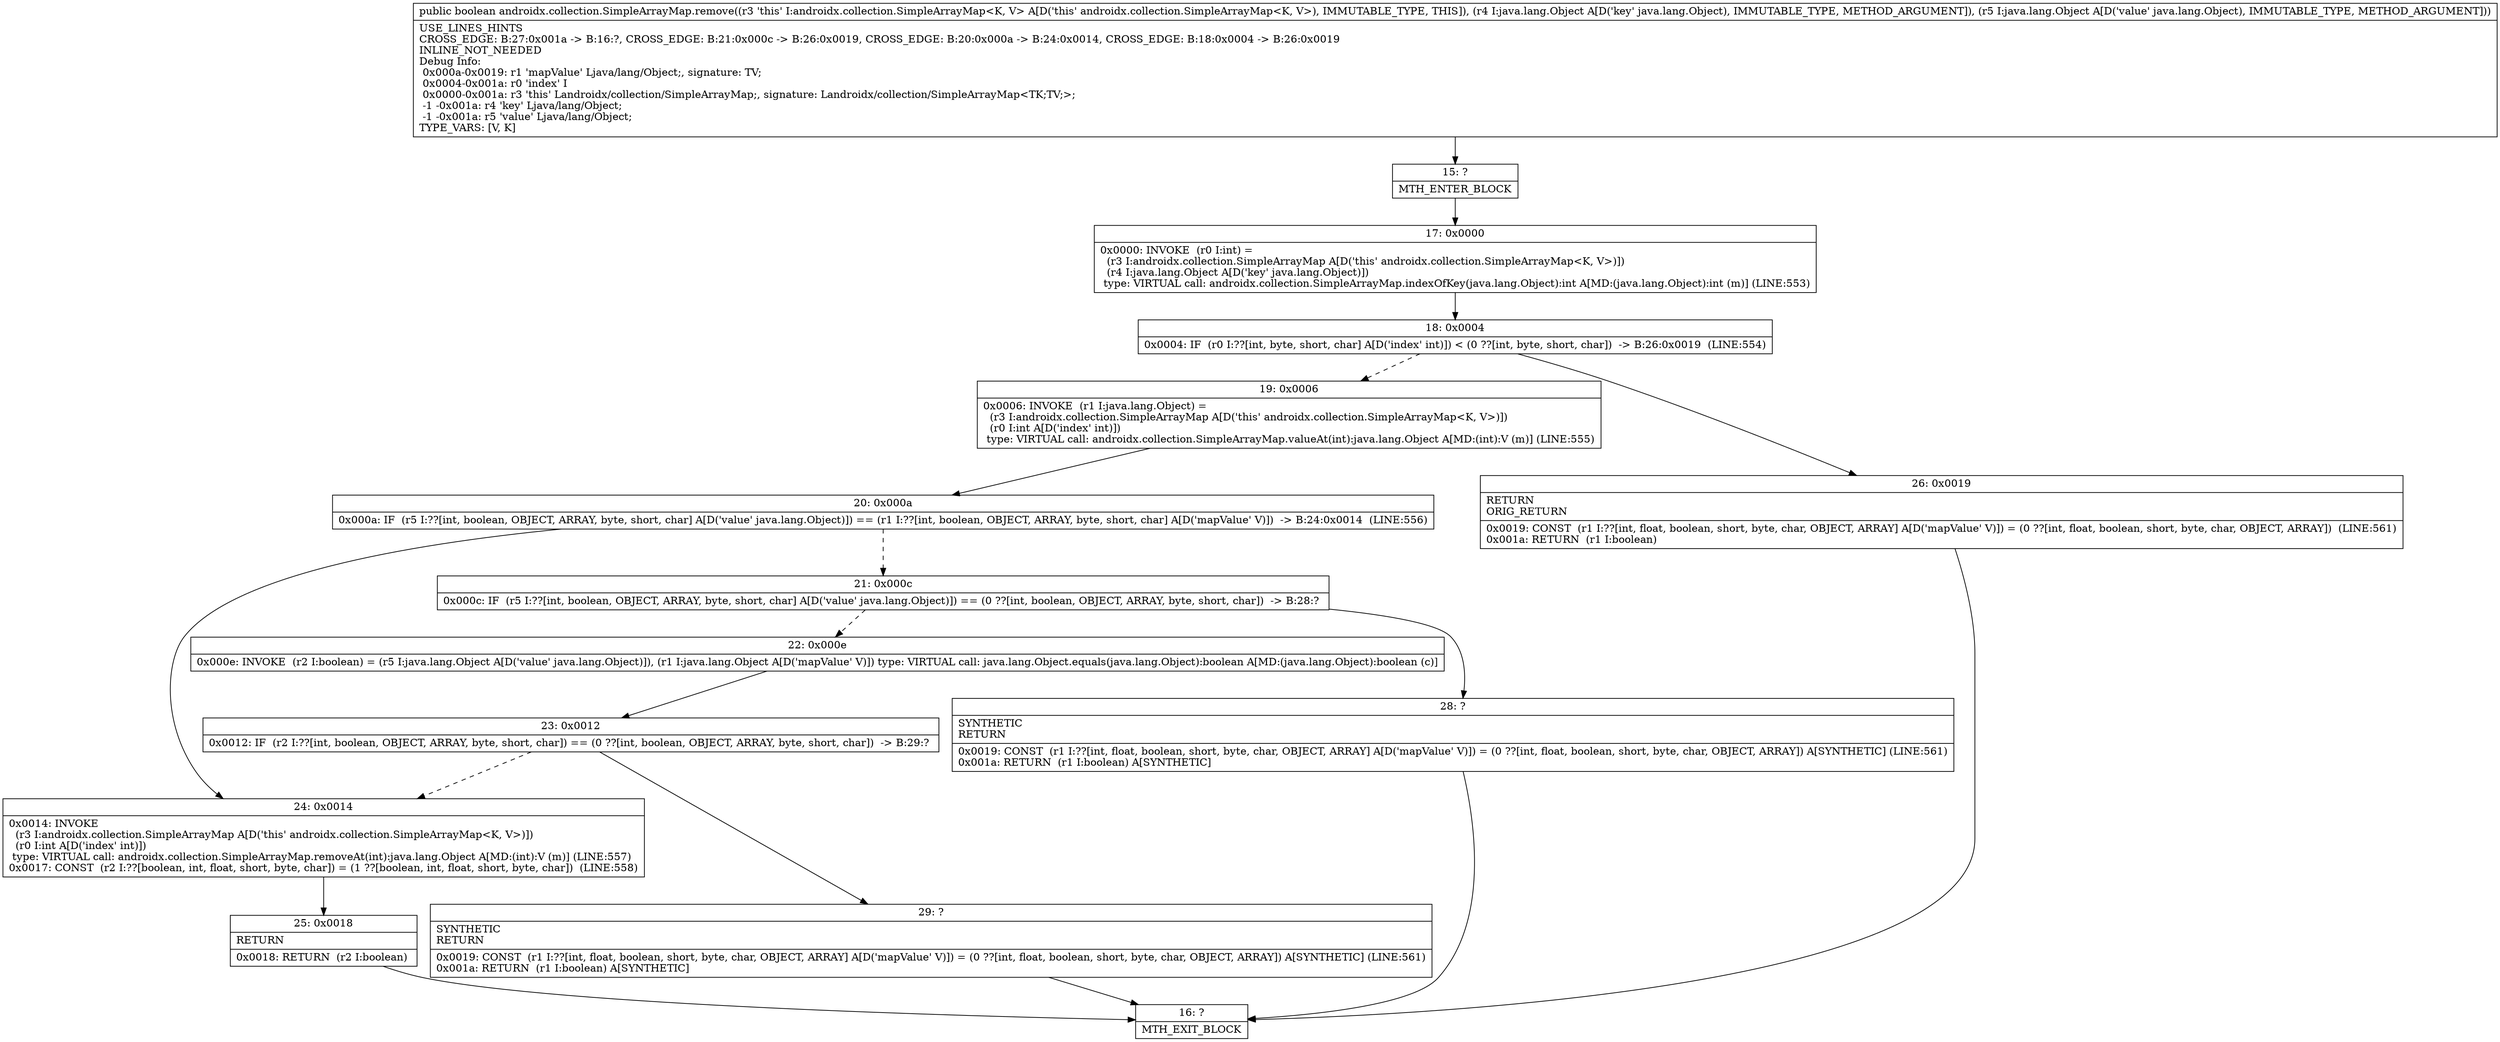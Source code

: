 digraph "CFG forandroidx.collection.SimpleArrayMap.remove(Ljava\/lang\/Object;Ljava\/lang\/Object;)Z" {
Node_15 [shape=record,label="{15\:\ ?|MTH_ENTER_BLOCK\l}"];
Node_17 [shape=record,label="{17\:\ 0x0000|0x0000: INVOKE  (r0 I:int) = \l  (r3 I:androidx.collection.SimpleArrayMap A[D('this' androidx.collection.SimpleArrayMap\<K, V\>)])\l  (r4 I:java.lang.Object A[D('key' java.lang.Object)])\l type: VIRTUAL call: androidx.collection.SimpleArrayMap.indexOfKey(java.lang.Object):int A[MD:(java.lang.Object):int (m)] (LINE:553)\l}"];
Node_18 [shape=record,label="{18\:\ 0x0004|0x0004: IF  (r0 I:??[int, byte, short, char] A[D('index' int)]) \< (0 ??[int, byte, short, char])  \-\> B:26:0x0019  (LINE:554)\l}"];
Node_19 [shape=record,label="{19\:\ 0x0006|0x0006: INVOKE  (r1 I:java.lang.Object) = \l  (r3 I:androidx.collection.SimpleArrayMap A[D('this' androidx.collection.SimpleArrayMap\<K, V\>)])\l  (r0 I:int A[D('index' int)])\l type: VIRTUAL call: androidx.collection.SimpleArrayMap.valueAt(int):java.lang.Object A[MD:(int):V (m)] (LINE:555)\l}"];
Node_20 [shape=record,label="{20\:\ 0x000a|0x000a: IF  (r5 I:??[int, boolean, OBJECT, ARRAY, byte, short, char] A[D('value' java.lang.Object)]) == (r1 I:??[int, boolean, OBJECT, ARRAY, byte, short, char] A[D('mapValue' V)])  \-\> B:24:0x0014  (LINE:556)\l}"];
Node_21 [shape=record,label="{21\:\ 0x000c|0x000c: IF  (r5 I:??[int, boolean, OBJECT, ARRAY, byte, short, char] A[D('value' java.lang.Object)]) == (0 ??[int, boolean, OBJECT, ARRAY, byte, short, char])  \-\> B:28:? \l}"];
Node_22 [shape=record,label="{22\:\ 0x000e|0x000e: INVOKE  (r2 I:boolean) = (r5 I:java.lang.Object A[D('value' java.lang.Object)]), (r1 I:java.lang.Object A[D('mapValue' V)]) type: VIRTUAL call: java.lang.Object.equals(java.lang.Object):boolean A[MD:(java.lang.Object):boolean (c)]\l}"];
Node_23 [shape=record,label="{23\:\ 0x0012|0x0012: IF  (r2 I:??[int, boolean, OBJECT, ARRAY, byte, short, char]) == (0 ??[int, boolean, OBJECT, ARRAY, byte, short, char])  \-\> B:29:? \l}"];
Node_29 [shape=record,label="{29\:\ ?|SYNTHETIC\lRETURN\l|0x0019: CONST  (r1 I:??[int, float, boolean, short, byte, char, OBJECT, ARRAY] A[D('mapValue' V)]) = (0 ??[int, float, boolean, short, byte, char, OBJECT, ARRAY]) A[SYNTHETIC] (LINE:561)\l0x001a: RETURN  (r1 I:boolean) A[SYNTHETIC]\l}"];
Node_16 [shape=record,label="{16\:\ ?|MTH_EXIT_BLOCK\l}"];
Node_28 [shape=record,label="{28\:\ ?|SYNTHETIC\lRETURN\l|0x0019: CONST  (r1 I:??[int, float, boolean, short, byte, char, OBJECT, ARRAY] A[D('mapValue' V)]) = (0 ??[int, float, boolean, short, byte, char, OBJECT, ARRAY]) A[SYNTHETIC] (LINE:561)\l0x001a: RETURN  (r1 I:boolean) A[SYNTHETIC]\l}"];
Node_24 [shape=record,label="{24\:\ 0x0014|0x0014: INVOKE  \l  (r3 I:androidx.collection.SimpleArrayMap A[D('this' androidx.collection.SimpleArrayMap\<K, V\>)])\l  (r0 I:int A[D('index' int)])\l type: VIRTUAL call: androidx.collection.SimpleArrayMap.removeAt(int):java.lang.Object A[MD:(int):V (m)] (LINE:557)\l0x0017: CONST  (r2 I:??[boolean, int, float, short, byte, char]) = (1 ??[boolean, int, float, short, byte, char])  (LINE:558)\l}"];
Node_25 [shape=record,label="{25\:\ 0x0018|RETURN\l|0x0018: RETURN  (r2 I:boolean) \l}"];
Node_26 [shape=record,label="{26\:\ 0x0019|RETURN\lORIG_RETURN\l|0x0019: CONST  (r1 I:??[int, float, boolean, short, byte, char, OBJECT, ARRAY] A[D('mapValue' V)]) = (0 ??[int, float, boolean, short, byte, char, OBJECT, ARRAY])  (LINE:561)\l0x001a: RETURN  (r1 I:boolean) \l}"];
MethodNode[shape=record,label="{public boolean androidx.collection.SimpleArrayMap.remove((r3 'this' I:androidx.collection.SimpleArrayMap\<K, V\> A[D('this' androidx.collection.SimpleArrayMap\<K, V\>), IMMUTABLE_TYPE, THIS]), (r4 I:java.lang.Object A[D('key' java.lang.Object), IMMUTABLE_TYPE, METHOD_ARGUMENT]), (r5 I:java.lang.Object A[D('value' java.lang.Object), IMMUTABLE_TYPE, METHOD_ARGUMENT]))  | USE_LINES_HINTS\lCROSS_EDGE: B:27:0x001a \-\> B:16:?, CROSS_EDGE: B:21:0x000c \-\> B:26:0x0019, CROSS_EDGE: B:20:0x000a \-\> B:24:0x0014, CROSS_EDGE: B:18:0x0004 \-\> B:26:0x0019\lINLINE_NOT_NEEDED\lDebug Info:\l  0x000a\-0x0019: r1 'mapValue' Ljava\/lang\/Object;, signature: TV;\l  0x0004\-0x001a: r0 'index' I\l  0x0000\-0x001a: r3 'this' Landroidx\/collection\/SimpleArrayMap;, signature: Landroidx\/collection\/SimpleArrayMap\<TK;TV;\>;\l  \-1 \-0x001a: r4 'key' Ljava\/lang\/Object;\l  \-1 \-0x001a: r5 'value' Ljava\/lang\/Object;\lTYPE_VARS: [V, K]\l}"];
MethodNode -> Node_15;Node_15 -> Node_17;
Node_17 -> Node_18;
Node_18 -> Node_19[style=dashed];
Node_18 -> Node_26;
Node_19 -> Node_20;
Node_20 -> Node_21[style=dashed];
Node_20 -> Node_24;
Node_21 -> Node_22[style=dashed];
Node_21 -> Node_28;
Node_22 -> Node_23;
Node_23 -> Node_24[style=dashed];
Node_23 -> Node_29;
Node_29 -> Node_16;
Node_28 -> Node_16;
Node_24 -> Node_25;
Node_25 -> Node_16;
Node_26 -> Node_16;
}

